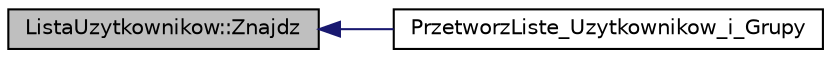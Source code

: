 digraph G
{
  edge [fontname="Helvetica",fontsize="10",labelfontname="Helvetica",labelfontsize="10"];
  node [fontname="Helvetica",fontsize="10",shape=record];
  rankdir="LR";
  Node1 [label="ListaUzytkownikow::Znajdz",height=0.2,width=0.4,color="black", fillcolor="grey75", style="filled" fontcolor="black"];
  Node1 -> Node2 [dir="back",color="midnightblue",fontsize="10",style="solid",fontname="Helvetica"];
  Node2 [label="PrzetworzListe_Uzytkownikow_i_Grupy",height=0.2,width=0.4,color="black", fillcolor="white", style="filled",URL="$modul_8cpp.html#ab4cbede6428c7985ea4ad587a358f73f",tooltip="Funkcja mająca na celu odpowiednie posortowanie oraz wyświetlenie listy użytkowników, zgodnie z wytycznymi zadanymi poprzez argumenty wywołania programu.Funkcja nic nie zwraca."];
}
